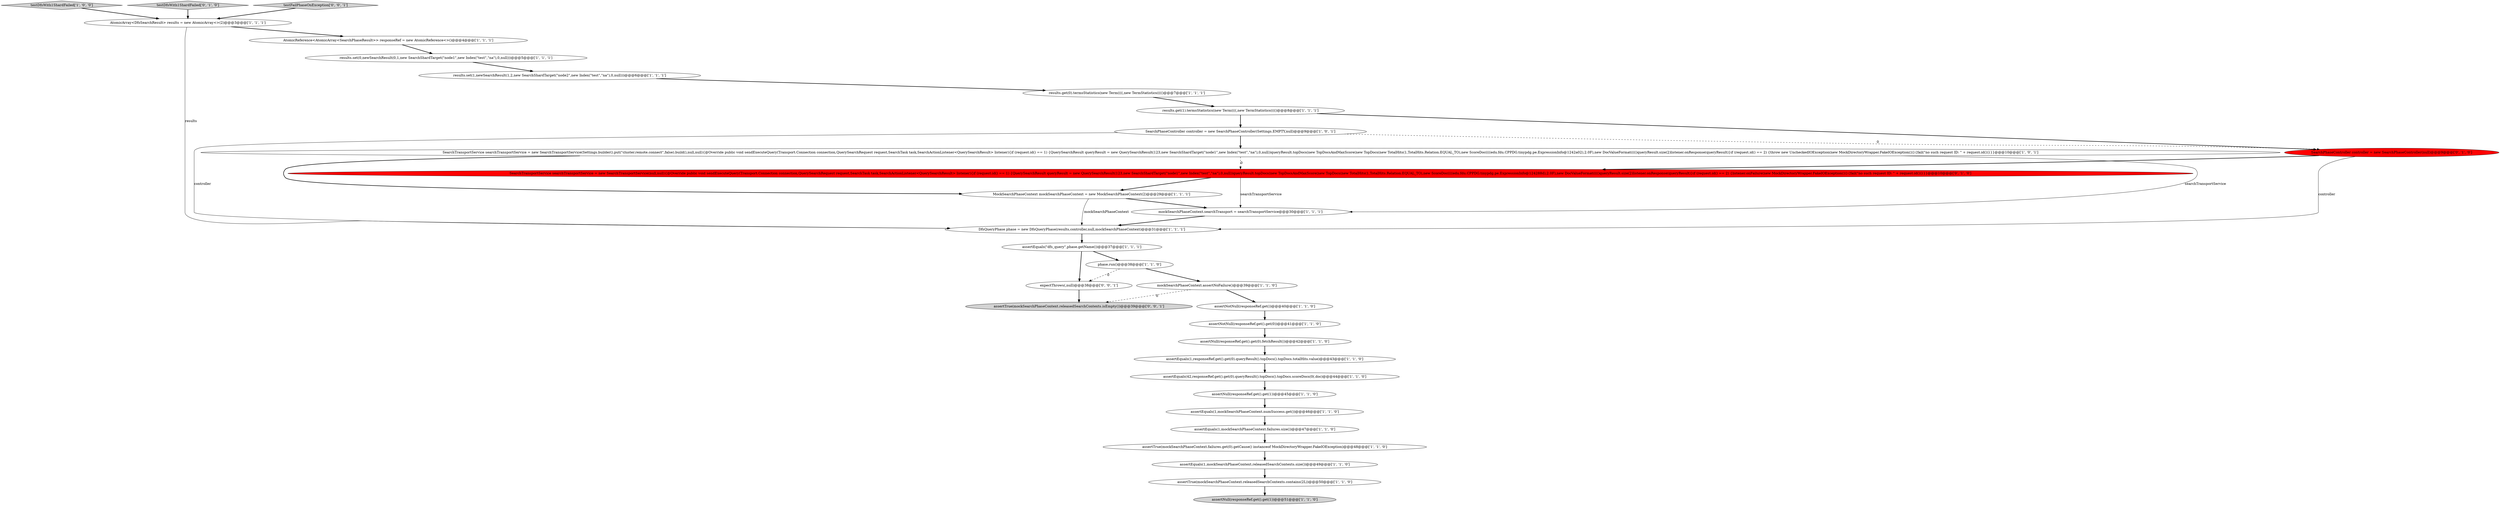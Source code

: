 digraph {
10 [style = filled, label = "assertTrue(mockSearchPhaseContext.failures.get(0).getCause() instanceof MockDirectoryWrapper.FakeIOException)@@@48@@@['1', '1', '0']", fillcolor = white, shape = ellipse image = "AAA0AAABBB1BBB"];
21 [style = filled, label = "assertEquals(\"dfs_query\",phase.getName())@@@37@@@['1', '1', '1']", fillcolor = white, shape = ellipse image = "AAA0AAABBB1BBB"];
8 [style = filled, label = "assertEquals(42,responseRef.get().get(0).queryResult().topDocs().topDocs.scoreDocs(0(.doc)@@@44@@@['1', '1', '0']", fillcolor = white, shape = ellipse image = "AAA0AAABBB1BBB"];
20 [style = filled, label = "assertNull(responseRef.get().get(1))@@@51@@@['1', '1', '0']", fillcolor = lightgray, shape = ellipse image = "AAA0AAABBB1BBB"];
30 [style = filled, label = "expectThrows(,null)@@@38@@@['0', '0', '1']", fillcolor = white, shape = ellipse image = "AAA0AAABBB3BBB"];
15 [style = filled, label = "assertNotNull(responseRef.get().get(0))@@@41@@@['1', '1', '0']", fillcolor = white, shape = ellipse image = "AAA0AAABBB1BBB"];
11 [style = filled, label = "assertNull(responseRef.get().get(0).fetchResult())@@@42@@@['1', '1', '0']", fillcolor = white, shape = ellipse image = "AAA0AAABBB1BBB"];
26 [style = filled, label = "AtomicArray<DfsSearchResult> results = new AtomicArray<>(2)@@@3@@@['1', '1', '1']", fillcolor = white, shape = ellipse image = "AAA0AAABBB1BBB"];
24 [style = filled, label = "DfsQueryPhase phase = new DfsQueryPhase(results,controller,null,mockSearchPhaseContext)@@@31@@@['1', '1', '1']", fillcolor = white, shape = ellipse image = "AAA0AAABBB1BBB"];
7 [style = filled, label = "assertEquals(1,responseRef.get().get(0).queryResult().topDocs().topDocs.totalHits.value)@@@43@@@['1', '1', '0']", fillcolor = white, shape = ellipse image = "AAA0AAABBB1BBB"];
1 [style = filled, label = "AtomicReference<AtomicArray<SearchPhaseResult>> responseRef = new AtomicReference<>()@@@4@@@['1', '1', '1']", fillcolor = white, shape = ellipse image = "AAA0AAABBB1BBB"];
13 [style = filled, label = "assertTrue(mockSearchPhaseContext.releasedSearchContexts.contains(2L))@@@50@@@['1', '1', '0']", fillcolor = white, shape = ellipse image = "AAA0AAABBB1BBB"];
4 [style = filled, label = "results.set(0,newSearchResult(0,1,new SearchShardTarget(\"node1\",new Index(\"test\",\"na\"),0,null)))@@@5@@@['1', '1', '1']", fillcolor = white, shape = ellipse image = "AAA0AAABBB1BBB"];
17 [style = filled, label = "MockSearchPhaseContext mockSearchPhaseContext = new MockSearchPhaseContext(2)@@@29@@@['1', '1', '1']", fillcolor = white, shape = ellipse image = "AAA0AAABBB1BBB"];
25 [style = filled, label = "assertEquals(1,mockSearchPhaseContext.numSuccess.get())@@@46@@@['1', '1', '0']", fillcolor = white, shape = ellipse image = "AAA0AAABBB1BBB"];
28 [style = filled, label = "SearchPhaseController controller = new SearchPhaseController(null)@@@9@@@['0', '1', '0']", fillcolor = red, shape = ellipse image = "AAA1AAABBB2BBB"];
14 [style = filled, label = "mockSearchPhaseContext.searchTransport = searchTransportService@@@30@@@['1', '1', '1']", fillcolor = white, shape = ellipse image = "AAA0AAABBB1BBB"];
2 [style = filled, label = "testDfsWith1ShardFailed['1', '0', '0']", fillcolor = lightgray, shape = diamond image = "AAA0AAABBB1BBB"];
16 [style = filled, label = "assertEquals(1,mockSearchPhaseContext.releasedSearchContexts.size())@@@49@@@['1', '1', '0']", fillcolor = white, shape = ellipse image = "AAA0AAABBB1BBB"];
31 [style = filled, label = "assertTrue(mockSearchPhaseContext.releasedSearchContexts.isEmpty())@@@39@@@['0', '0', '1']", fillcolor = lightgray, shape = ellipse image = "AAA0AAABBB3BBB"];
23 [style = filled, label = "assertNull(responseRef.get().get(1))@@@45@@@['1', '1', '0']", fillcolor = white, shape = ellipse image = "AAA0AAABBB1BBB"];
22 [style = filled, label = "assertNotNull(responseRef.get())@@@40@@@['1', '1', '0']", fillcolor = white, shape = ellipse image = "AAA0AAABBB1BBB"];
27 [style = filled, label = "testDfsWith1ShardFailed['0', '1', '0']", fillcolor = lightgray, shape = diamond image = "AAA0AAABBB2BBB"];
19 [style = filled, label = "assertEquals(1,mockSearchPhaseContext.failures.size())@@@47@@@['1', '1', '0']", fillcolor = white, shape = ellipse image = "AAA0AAABBB1BBB"];
18 [style = filled, label = "results.get(0).termsStatistics(new Term((((,new TermStatistics(((()@@@7@@@['1', '1', '1']", fillcolor = white, shape = ellipse image = "AAA0AAABBB1BBB"];
9 [style = filled, label = "phase.run()@@@38@@@['1', '1', '0']", fillcolor = white, shape = ellipse image = "AAA0AAABBB1BBB"];
32 [style = filled, label = "testFailPhaseOnException['0', '0', '1']", fillcolor = lightgray, shape = diamond image = "AAA0AAABBB3BBB"];
3 [style = filled, label = "results.get(1).termsStatistics(new Term((((,new TermStatistics(((()@@@8@@@['1', '1', '1']", fillcolor = white, shape = ellipse image = "AAA0AAABBB1BBB"];
0 [style = filled, label = "SearchPhaseController controller = new SearchPhaseController(Settings.EMPTY,null)@@@9@@@['1', '0', '1']", fillcolor = white, shape = ellipse image = "AAA0AAABBB1BBB"];
5 [style = filled, label = "mockSearchPhaseContext.assertNoFailure()@@@39@@@['1', '1', '0']", fillcolor = white, shape = ellipse image = "AAA0AAABBB1BBB"];
12 [style = filled, label = "SearchTransportService searchTransportService = new SearchTransportService(Settings.builder().put(\"cluster.remote.connect\",false).build(),null,null){@Override public void sendExecuteQuery(Transport.Connection connection,QuerySearchRequest request,SearchTask task,SearchActionListener<QuerySearchResult> listener){if (request.id() == 1) {QuerySearchResult queryResult = new QuerySearchResult(123,new SearchShardTarget(\"node1\",new Index(\"test\",\"na\"),0,null))queryResult.topDocs(new TopDocsAndMaxScore(new TopDocs(new TotalHits(1,TotalHits.Relation.EQUAL_TO),new ScoreDoc((((edu.fdu.CPPDG.tinypdg.pe.ExpressionInfo@1242a02),2.0F),new DocValueFormat(((()queryResult.size(2)listener.onResponse(queryResult)}if (request.id() == 2) {throw new UncheckedIOException(new MockDirectoryWrapper.FakeIOException())}{fail(\"no such request ID: \" + request.id())}}}@@@10@@@['1', '0', '1']", fillcolor = white, shape = ellipse image = "AAA0AAABBB1BBB"];
6 [style = filled, label = "results.set(1,newSearchResult(1,2,new SearchShardTarget(\"node2\",new Index(\"test\",\"na\"),0,null)))@@@6@@@['1', '1', '1']", fillcolor = white, shape = ellipse image = "AAA0AAABBB1BBB"];
29 [style = filled, label = "SearchTransportService searchTransportService = new SearchTransportService(null,null){@Override public void sendExecuteQuery(Transport.Connection connection,QuerySearchRequest request,SearchTask task,SearchActionListener<QuerySearchResult> listener){if (request.id() == 1) {QuerySearchResult queryResult = new QuerySearchResult(123,new SearchShardTarget(\"node1\",new Index(\"test\",\"na\"),0,null))queryResult.topDocs(new TopDocsAndMaxScore(new TopDocs(new TotalHits(1,TotalHits.Relation.EQUAL_TO),new ScoreDoc((((edu.fdu.CPPDG.tinypdg.pe.ExpressionInfo@124288d),2.0F),new DocValueFormat(((()queryResult.size(2)listener.onResponse(queryResult)}if (request.id() == 2) {listener.onFailure(new MockDirectoryWrapper.FakeIOException())}{fail(\"no such request ID: \" + request.id())}}}@@@10@@@['0', '1', '0']", fillcolor = red, shape = ellipse image = "AAA1AAABBB2BBB"];
28->29 [style = bold, label=""];
14->24 [style = bold, label=""];
18->3 [style = bold, label=""];
1->4 [style = bold, label=""];
23->25 [style = bold, label=""];
16->13 [style = bold, label=""];
2->26 [style = bold, label=""];
22->15 [style = bold, label=""];
29->17 [style = bold, label=""];
29->14 [style = solid, label="searchTransportService"];
8->23 [style = bold, label=""];
4->6 [style = bold, label=""];
6->18 [style = bold, label=""];
0->12 [style = bold, label=""];
26->1 [style = bold, label=""];
12->17 [style = bold, label=""];
19->10 [style = bold, label=""];
28->24 [style = solid, label="controller"];
21->30 [style = bold, label=""];
0->24 [style = solid, label="controller"];
7->8 [style = bold, label=""];
0->28 [style = dashed, label="0"];
32->26 [style = bold, label=""];
3->0 [style = bold, label=""];
26->24 [style = solid, label="results"];
3->28 [style = bold, label=""];
21->9 [style = bold, label=""];
27->26 [style = bold, label=""];
15->11 [style = bold, label=""];
10->16 [style = bold, label=""];
24->21 [style = bold, label=""];
17->14 [style = bold, label=""];
30->31 [style = bold, label=""];
25->19 [style = bold, label=""];
12->29 [style = dashed, label="0"];
5->31 [style = dashed, label="0"];
9->5 [style = bold, label=""];
9->30 [style = dashed, label="0"];
12->14 [style = solid, label="searchTransportService"];
5->22 [style = bold, label=""];
11->7 [style = bold, label=""];
17->24 [style = solid, label="mockSearchPhaseContext"];
13->20 [style = bold, label=""];
}
